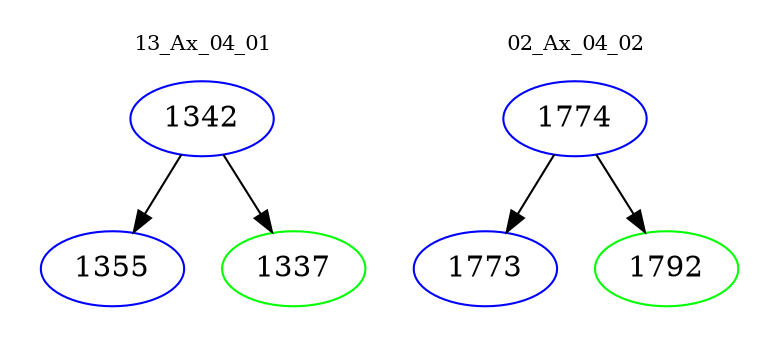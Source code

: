digraph{
subgraph cluster_0 {
color = white
label = "13_Ax_04_01";
fontsize=10;
T0_1342 [label="1342", color="blue"]
T0_1342 -> T0_1355 [color="black"]
T0_1355 [label="1355", color="blue"]
T0_1342 -> T0_1337 [color="black"]
T0_1337 [label="1337", color="green"]
}
subgraph cluster_1 {
color = white
label = "02_Ax_04_02";
fontsize=10;
T1_1774 [label="1774", color="blue"]
T1_1774 -> T1_1773 [color="black"]
T1_1773 [label="1773", color="blue"]
T1_1774 -> T1_1792 [color="black"]
T1_1792 [label="1792", color="green"]
}
}
